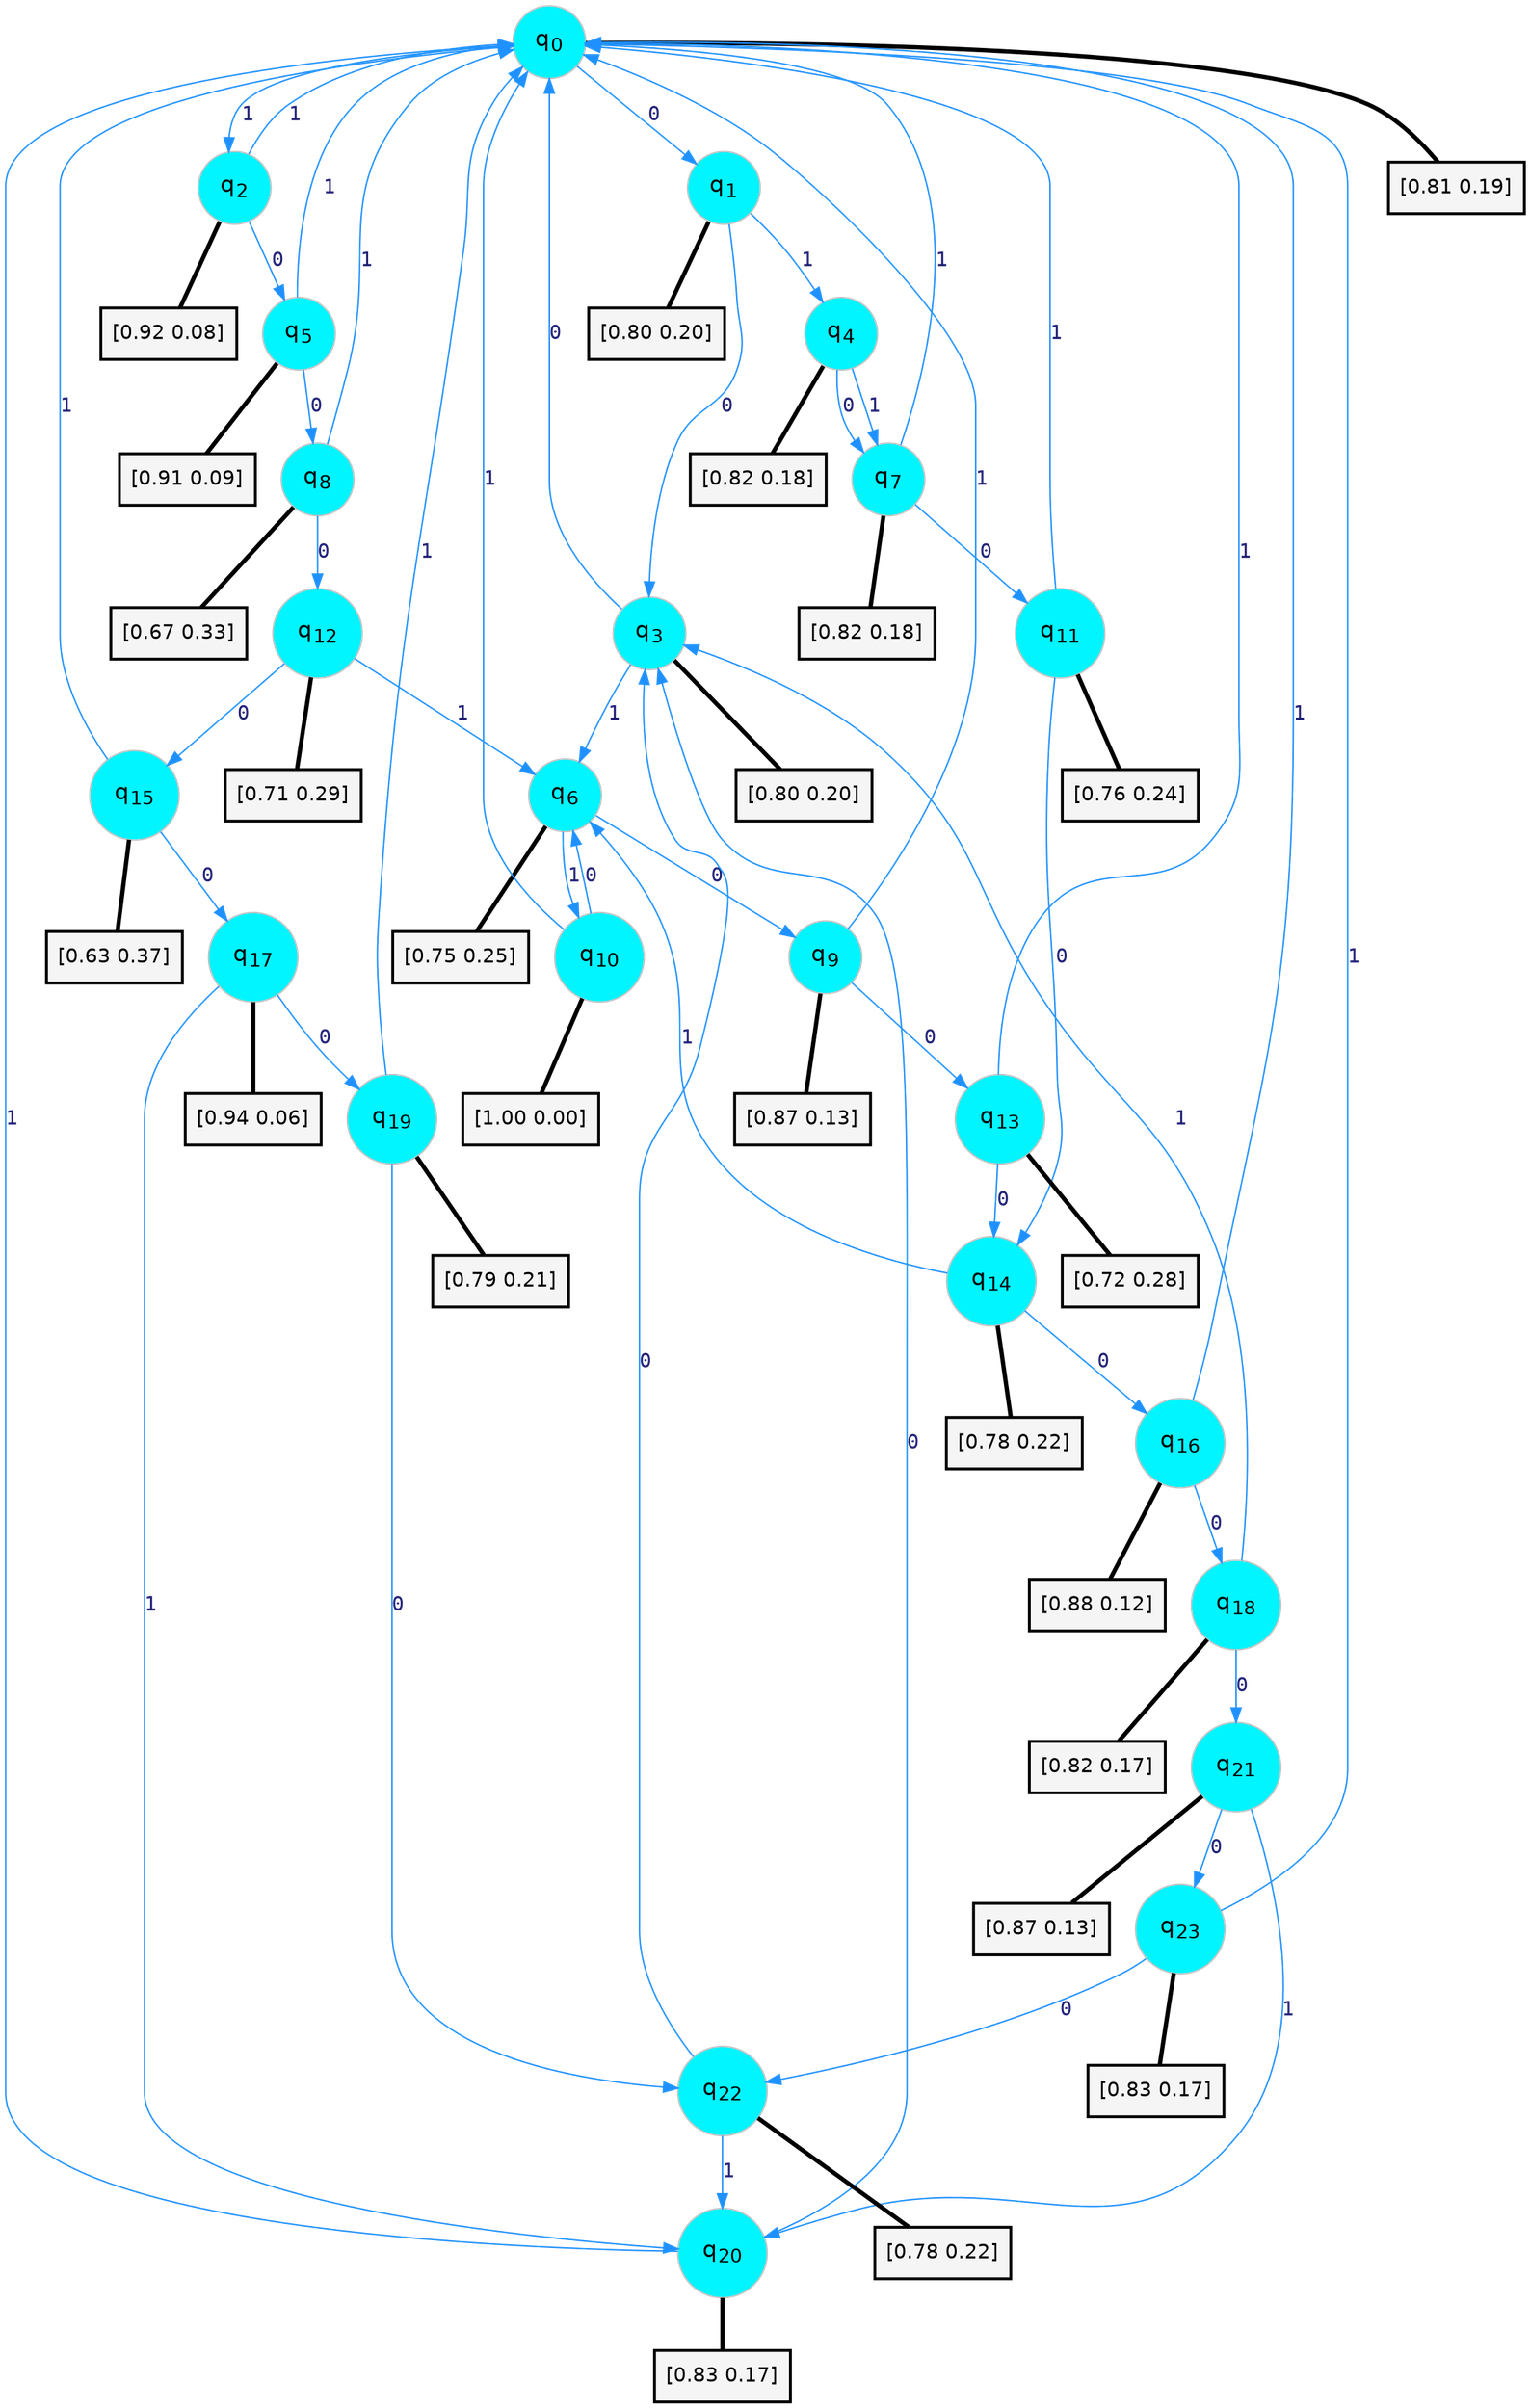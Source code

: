digraph G {
graph [
bgcolor=transparent, dpi=300, rankdir=TD, size="40,25"];
node [
color=gray, fillcolor=turquoise1, fontcolor=black, fontname=Helvetica, fontsize=16, fontweight=bold, shape=circle, style=filled];
edge [
arrowsize=1, color=dodgerblue1, fontcolor=midnightblue, fontname=courier, fontweight=bold, penwidth=1, style=solid, weight=20];
0[label=<q<SUB>0</SUB>>];
1[label=<q<SUB>1</SUB>>];
2[label=<q<SUB>2</SUB>>];
3[label=<q<SUB>3</SUB>>];
4[label=<q<SUB>4</SUB>>];
5[label=<q<SUB>5</SUB>>];
6[label=<q<SUB>6</SUB>>];
7[label=<q<SUB>7</SUB>>];
8[label=<q<SUB>8</SUB>>];
9[label=<q<SUB>9</SUB>>];
10[label=<q<SUB>10</SUB>>];
11[label=<q<SUB>11</SUB>>];
12[label=<q<SUB>12</SUB>>];
13[label=<q<SUB>13</SUB>>];
14[label=<q<SUB>14</SUB>>];
15[label=<q<SUB>15</SUB>>];
16[label=<q<SUB>16</SUB>>];
17[label=<q<SUB>17</SUB>>];
18[label=<q<SUB>18</SUB>>];
19[label=<q<SUB>19</SUB>>];
20[label=<q<SUB>20</SUB>>];
21[label=<q<SUB>21</SUB>>];
22[label=<q<SUB>22</SUB>>];
23[label=<q<SUB>23</SUB>>];
24[label="[0.81 0.19]", shape=box,fontcolor=black, fontname=Helvetica, fontsize=14, penwidth=2, fillcolor=whitesmoke,color=black];
25[label="[0.80 0.20]", shape=box,fontcolor=black, fontname=Helvetica, fontsize=14, penwidth=2, fillcolor=whitesmoke,color=black];
26[label="[0.92 0.08]", shape=box,fontcolor=black, fontname=Helvetica, fontsize=14, penwidth=2, fillcolor=whitesmoke,color=black];
27[label="[0.80 0.20]", shape=box,fontcolor=black, fontname=Helvetica, fontsize=14, penwidth=2, fillcolor=whitesmoke,color=black];
28[label="[0.82 0.18]", shape=box,fontcolor=black, fontname=Helvetica, fontsize=14, penwidth=2, fillcolor=whitesmoke,color=black];
29[label="[0.91 0.09]", shape=box,fontcolor=black, fontname=Helvetica, fontsize=14, penwidth=2, fillcolor=whitesmoke,color=black];
30[label="[0.75 0.25]", shape=box,fontcolor=black, fontname=Helvetica, fontsize=14, penwidth=2, fillcolor=whitesmoke,color=black];
31[label="[0.82 0.18]", shape=box,fontcolor=black, fontname=Helvetica, fontsize=14, penwidth=2, fillcolor=whitesmoke,color=black];
32[label="[0.67 0.33]", shape=box,fontcolor=black, fontname=Helvetica, fontsize=14, penwidth=2, fillcolor=whitesmoke,color=black];
33[label="[0.87 0.13]", shape=box,fontcolor=black, fontname=Helvetica, fontsize=14, penwidth=2, fillcolor=whitesmoke,color=black];
34[label="[1.00 0.00]", shape=box,fontcolor=black, fontname=Helvetica, fontsize=14, penwidth=2, fillcolor=whitesmoke,color=black];
35[label="[0.76 0.24]", shape=box,fontcolor=black, fontname=Helvetica, fontsize=14, penwidth=2, fillcolor=whitesmoke,color=black];
36[label="[0.71 0.29]", shape=box,fontcolor=black, fontname=Helvetica, fontsize=14, penwidth=2, fillcolor=whitesmoke,color=black];
37[label="[0.72 0.28]", shape=box,fontcolor=black, fontname=Helvetica, fontsize=14, penwidth=2, fillcolor=whitesmoke,color=black];
38[label="[0.78 0.22]", shape=box,fontcolor=black, fontname=Helvetica, fontsize=14, penwidth=2, fillcolor=whitesmoke,color=black];
39[label="[0.63 0.37]", shape=box,fontcolor=black, fontname=Helvetica, fontsize=14, penwidth=2, fillcolor=whitesmoke,color=black];
40[label="[0.88 0.12]", shape=box,fontcolor=black, fontname=Helvetica, fontsize=14, penwidth=2, fillcolor=whitesmoke,color=black];
41[label="[0.94 0.06]", shape=box,fontcolor=black, fontname=Helvetica, fontsize=14, penwidth=2, fillcolor=whitesmoke,color=black];
42[label="[0.82 0.17]", shape=box,fontcolor=black, fontname=Helvetica, fontsize=14, penwidth=2, fillcolor=whitesmoke,color=black];
43[label="[0.79 0.21]", shape=box,fontcolor=black, fontname=Helvetica, fontsize=14, penwidth=2, fillcolor=whitesmoke,color=black];
44[label="[0.83 0.17]", shape=box,fontcolor=black, fontname=Helvetica, fontsize=14, penwidth=2, fillcolor=whitesmoke,color=black];
45[label="[0.87 0.13]", shape=box,fontcolor=black, fontname=Helvetica, fontsize=14, penwidth=2, fillcolor=whitesmoke,color=black];
46[label="[0.78 0.22]", shape=box,fontcolor=black, fontname=Helvetica, fontsize=14, penwidth=2, fillcolor=whitesmoke,color=black];
47[label="[0.83 0.17]", shape=box,fontcolor=black, fontname=Helvetica, fontsize=14, penwidth=2, fillcolor=whitesmoke,color=black];
0->1 [label=0];
0->2 [label=1];
0->24 [arrowhead=none, penwidth=3,color=black];
1->3 [label=0];
1->4 [label=1];
1->25 [arrowhead=none, penwidth=3,color=black];
2->5 [label=0];
2->0 [label=1];
2->26 [arrowhead=none, penwidth=3,color=black];
3->0 [label=0];
3->6 [label=1];
3->27 [arrowhead=none, penwidth=3,color=black];
4->7 [label=0];
4->7 [label=1];
4->28 [arrowhead=none, penwidth=3,color=black];
5->8 [label=0];
5->0 [label=1];
5->29 [arrowhead=none, penwidth=3,color=black];
6->9 [label=0];
6->10 [label=1];
6->30 [arrowhead=none, penwidth=3,color=black];
7->11 [label=0];
7->0 [label=1];
7->31 [arrowhead=none, penwidth=3,color=black];
8->12 [label=0];
8->0 [label=1];
8->32 [arrowhead=none, penwidth=3,color=black];
9->13 [label=0];
9->0 [label=1];
9->33 [arrowhead=none, penwidth=3,color=black];
10->6 [label=0];
10->0 [label=1];
10->34 [arrowhead=none, penwidth=3,color=black];
11->14 [label=0];
11->0 [label=1];
11->35 [arrowhead=none, penwidth=3,color=black];
12->15 [label=0];
12->6 [label=1];
12->36 [arrowhead=none, penwidth=3,color=black];
13->14 [label=0];
13->0 [label=1];
13->37 [arrowhead=none, penwidth=3,color=black];
14->16 [label=0];
14->6 [label=1];
14->38 [arrowhead=none, penwidth=3,color=black];
15->17 [label=0];
15->0 [label=1];
15->39 [arrowhead=none, penwidth=3,color=black];
16->18 [label=0];
16->0 [label=1];
16->40 [arrowhead=none, penwidth=3,color=black];
17->19 [label=0];
17->20 [label=1];
17->41 [arrowhead=none, penwidth=3,color=black];
18->21 [label=0];
18->3 [label=1];
18->42 [arrowhead=none, penwidth=3,color=black];
19->22 [label=0];
19->0 [label=1];
19->43 [arrowhead=none, penwidth=3,color=black];
20->3 [label=0];
20->0 [label=1];
20->44 [arrowhead=none, penwidth=3,color=black];
21->23 [label=0];
21->20 [label=1];
21->45 [arrowhead=none, penwidth=3,color=black];
22->3 [label=0];
22->20 [label=1];
22->46 [arrowhead=none, penwidth=3,color=black];
23->22 [label=0];
23->0 [label=1];
23->47 [arrowhead=none, penwidth=3,color=black];
}
